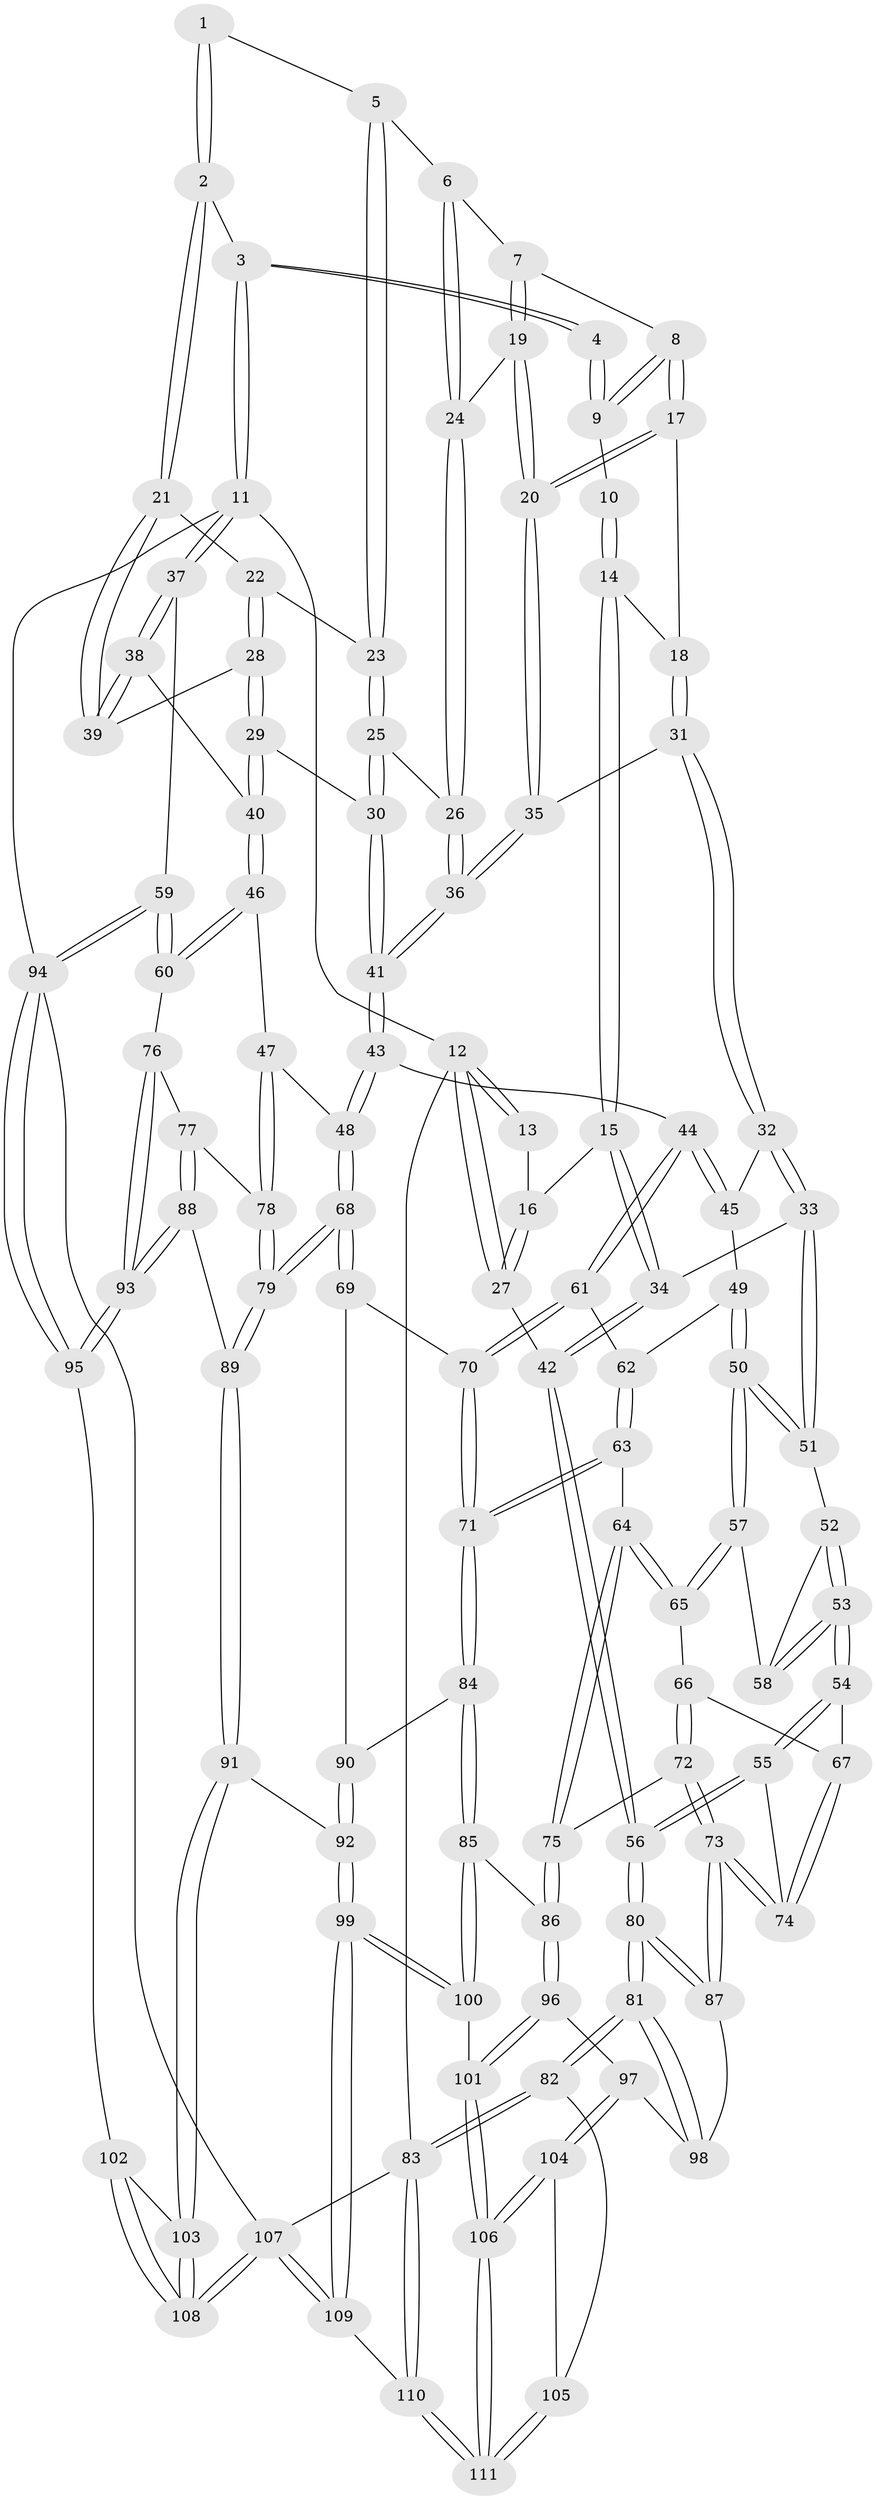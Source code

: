 // Generated by graph-tools (version 1.1) at 2025/38/03/09/25 02:38:56]
// undirected, 111 vertices, 274 edges
graph export_dot {
graph [start="1"]
  node [color=gray90,style=filled];
  1 [pos="+0.6587348822029704+0.016763045777204204"];
  2 [pos="+0.8387046793318876+0.09702629018345829"];
  3 [pos="+1+0"];
  4 [pos="+0.5700718293576175+0"];
  5 [pos="+0.6559413538291021+0.07395418245589351"];
  6 [pos="+0.5995544050435603+0.11188706584533473"];
  7 [pos="+0.5025743877395824+0"];
  8 [pos="+0.4360777015576985+0"];
  9 [pos="+0.43126765340396556+0"];
  10 [pos="+0.28360219405635145+0"];
  11 [pos="+1+0"];
  12 [pos="+0+0"];
  13 [pos="+0.27347404551653537+0"];
  14 [pos="+0.2402949696221489+0.10851250337983703"];
  15 [pos="+0.1344796751338969+0.1821986421546215"];
  16 [pos="+0.08280678293811557+0.08563126155460837"];
  17 [pos="+0.42387068844260106+0"];
  18 [pos="+0.29395617485436826+0.14859884149403227"];
  19 [pos="+0.5351151133526906+0.14453020034788996"];
  20 [pos="+0.4171828505833466+0.18774974668214292"];
  21 [pos="+0.8363660752992325+0.11033163713221722"];
  22 [pos="+0.7118535492972514+0.13724535242113983"];
  23 [pos="+0.7098240719569928+0.1370626312749667"];
  24 [pos="+0.5864188758973317+0.15825759342676063"];
  25 [pos="+0.6199039209799067+0.20240514479317726"];
  26 [pos="+0.5952683126730962+0.17414137562169377"];
  27 [pos="+0+0.004694473103183544"];
  28 [pos="+0.7213900855879135+0.22842800065481153"];
  29 [pos="+0.7000816115636161+0.2795675819569262"];
  30 [pos="+0.6262403012358382+0.27847794897255346"];
  31 [pos="+0.3608533587399238+0.2255615067989405"];
  32 [pos="+0.30849396031919246+0.28018669127518886"];
  33 [pos="+0.14641384781830521+0.2895736498023652"];
  34 [pos="+0.12149628766660164+0.26670173355646654"];
  35 [pos="+0.4066438968625284+0.2121367425976602"];
  36 [pos="+0.4475531479920427+0.24704713377040258"];
  37 [pos="+1+0.23959790652385077"];
  38 [pos="+0.913133694929238+0.2693386820912592"];
  39 [pos="+0.8502258620566835+0.14870366065935858"];
  40 [pos="+0.8520402380431196+0.34889668211362257"];
  41 [pos="+0.5496579047419596+0.3625494437672776"];
  42 [pos="+0+0.30631732306587706"];
  43 [pos="+0.5466449086643591+0.408821356809222"];
  44 [pos="+0.5128368011362141+0.4318454452693642"];
  45 [pos="+0.32499894739985297+0.33591281169008463"];
  46 [pos="+0.8387470151902453+0.42204585843513753"];
  47 [pos="+0.7951552159577736+0.44538665277977013"];
  48 [pos="+0.6162584588342336+0.45345717512508316"];
  49 [pos="+0.3069915898802952+0.44241710859152544"];
  50 [pos="+0.25028215424647876+0.46740071716502574"];
  51 [pos="+0.1499854881667589+0.3296147875541115"];
  52 [pos="+0.10226242667319035+0.43822683084567193"];
  53 [pos="+0.07433611195800208+0.48407498757600276"];
  54 [pos="+0.0606355031023977+0.501982365846072"];
  55 [pos="+0.03878147024920625+0.5214827937143878"];
  56 [pos="+0+0.5551433050521124"];
  57 [pos="+0.2477550805779954+0.472903841524467"];
  58 [pos="+0.20326285323662807+0.46925596621552795"];
  59 [pos="+1+0.5224804501995179"];
  60 [pos="+0.9102632325425548+0.49959845981584494"];
  61 [pos="+0.5111341614224059+0.4337666572687589"];
  62 [pos="+0.38450131414069894+0.4766680885710886"];
  63 [pos="+0.358039272152918+0.58547275603023"];
  64 [pos="+0.2906598263379046+0.5690665355735823"];
  65 [pos="+0.24228058018817902+0.49657287839207187"];
  66 [pos="+0.23405356068703284+0.5028505585225477"];
  67 [pos="+0.23323074106097286+0.5033059941894638"];
  68 [pos="+0.6436691965713619+0.6188069140588242"];
  69 [pos="+0.5545871895264195+0.6312869246689974"];
  70 [pos="+0.4927295692300704+0.5490933524813586"];
  71 [pos="+0.39298748183033205+0.6402195691964281"];
  72 [pos="+0.21189302817625022+0.6514719889726185"];
  73 [pos="+0.17129440150611228+0.6535486146345234"];
  74 [pos="+0.14178627087753495+0.5923669915660359"];
  75 [pos="+0.22267712204508705+0.6524388762333119"];
  76 [pos="+0.8908949677446258+0.6333467682357531"];
  77 [pos="+0.8225210044725986+0.6344832251593127"];
  78 [pos="+0.7477496352839187+0.5987737841515655"];
  79 [pos="+0.6708178100474654+0.6418806655752944"];
  80 [pos="+0+0.5987324130781952"];
  81 [pos="+0+0.8539788478198931"];
  82 [pos="+0+0.8884664519261509"];
  83 [pos="+0+1"];
  84 [pos="+0.3934221526201693+0.6536997322887375"];
  85 [pos="+0.37823076089104263+0.714585030088885"];
  86 [pos="+0.3058449999599563+0.7124440556707085"];
  87 [pos="+0.15779141117611434+0.6736129902602704"];
  88 [pos="+0.7656553247375371+0.7240534294801553"];
  89 [pos="+0.684296970436482+0.7390648534583566"];
  90 [pos="+0.5433227499639606+0.645160796046058"];
  91 [pos="+0.6451429448262492+0.8371320118103511"];
  92 [pos="+0.5081667911994138+0.8412586278654204"];
  93 [pos="+0.9726228805376796+0.7798092639976467"];
  94 [pos="+1+0.797184357993434"];
  95 [pos="+0.9802186785867515+0.7878443563329988"];
  96 [pos="+0.2332639517351907+0.7842906186963406"];
  97 [pos="+0.1827036251154199+0.7942504729994214"];
  98 [pos="+0.1371724425805724+0.7360606391093945"];
  99 [pos="+0.48113796879414616+0.8494140923792047"];
  100 [pos="+0.44231197566957353+0.8226495519511853"];
  101 [pos="+0.30440508586394804+0.8609689614358498"];
  102 [pos="+0.96728370949904+0.7993021892264417"];
  103 [pos="+0.6893115094175444+0.8805613557266357"];
  104 [pos="+0.16750944202675364+0.8721684827107973"];
  105 [pos="+0.0849915956686473+0.9062980941811535"];
  106 [pos="+0.24233753871891425+0.9223491195490421"];
  107 [pos="+0.7883030371640433+1"];
  108 [pos="+0.78482552238862+1"];
  109 [pos="+0.3984421241463164+1"];
  110 [pos="+0.3006745026356084+1"];
  111 [pos="+0.2975449416831812+1"];
  1 -- 2;
  1 -- 2;
  1 -- 5;
  2 -- 3;
  2 -- 21;
  2 -- 21;
  3 -- 4;
  3 -- 4;
  3 -- 11;
  3 -- 11;
  4 -- 9;
  4 -- 9;
  5 -- 6;
  5 -- 23;
  5 -- 23;
  6 -- 7;
  6 -- 24;
  6 -- 24;
  7 -- 8;
  7 -- 19;
  7 -- 19;
  8 -- 9;
  8 -- 9;
  8 -- 17;
  8 -- 17;
  9 -- 10;
  10 -- 14;
  10 -- 14;
  11 -- 12;
  11 -- 37;
  11 -- 37;
  11 -- 94;
  12 -- 13;
  12 -- 13;
  12 -- 27;
  12 -- 27;
  12 -- 83;
  13 -- 16;
  14 -- 15;
  14 -- 15;
  14 -- 18;
  15 -- 16;
  15 -- 34;
  15 -- 34;
  16 -- 27;
  16 -- 27;
  17 -- 18;
  17 -- 20;
  17 -- 20;
  18 -- 31;
  18 -- 31;
  19 -- 20;
  19 -- 20;
  19 -- 24;
  20 -- 35;
  20 -- 35;
  21 -- 22;
  21 -- 39;
  21 -- 39;
  22 -- 23;
  22 -- 28;
  22 -- 28;
  23 -- 25;
  23 -- 25;
  24 -- 26;
  24 -- 26;
  25 -- 26;
  25 -- 30;
  25 -- 30;
  26 -- 36;
  26 -- 36;
  27 -- 42;
  28 -- 29;
  28 -- 29;
  28 -- 39;
  29 -- 30;
  29 -- 40;
  29 -- 40;
  30 -- 41;
  30 -- 41;
  31 -- 32;
  31 -- 32;
  31 -- 35;
  32 -- 33;
  32 -- 33;
  32 -- 45;
  33 -- 34;
  33 -- 51;
  33 -- 51;
  34 -- 42;
  34 -- 42;
  35 -- 36;
  35 -- 36;
  36 -- 41;
  36 -- 41;
  37 -- 38;
  37 -- 38;
  37 -- 59;
  38 -- 39;
  38 -- 39;
  38 -- 40;
  40 -- 46;
  40 -- 46;
  41 -- 43;
  41 -- 43;
  42 -- 56;
  42 -- 56;
  43 -- 44;
  43 -- 48;
  43 -- 48;
  44 -- 45;
  44 -- 45;
  44 -- 61;
  44 -- 61;
  45 -- 49;
  46 -- 47;
  46 -- 60;
  46 -- 60;
  47 -- 48;
  47 -- 78;
  47 -- 78;
  48 -- 68;
  48 -- 68;
  49 -- 50;
  49 -- 50;
  49 -- 62;
  50 -- 51;
  50 -- 51;
  50 -- 57;
  50 -- 57;
  51 -- 52;
  52 -- 53;
  52 -- 53;
  52 -- 58;
  53 -- 54;
  53 -- 54;
  53 -- 58;
  53 -- 58;
  54 -- 55;
  54 -- 55;
  54 -- 67;
  55 -- 56;
  55 -- 56;
  55 -- 74;
  56 -- 80;
  56 -- 80;
  57 -- 58;
  57 -- 65;
  57 -- 65;
  59 -- 60;
  59 -- 60;
  59 -- 94;
  59 -- 94;
  60 -- 76;
  61 -- 62;
  61 -- 70;
  61 -- 70;
  62 -- 63;
  62 -- 63;
  63 -- 64;
  63 -- 71;
  63 -- 71;
  64 -- 65;
  64 -- 65;
  64 -- 75;
  64 -- 75;
  65 -- 66;
  66 -- 67;
  66 -- 72;
  66 -- 72;
  67 -- 74;
  67 -- 74;
  68 -- 69;
  68 -- 69;
  68 -- 79;
  68 -- 79;
  69 -- 70;
  69 -- 90;
  70 -- 71;
  70 -- 71;
  71 -- 84;
  71 -- 84;
  72 -- 73;
  72 -- 73;
  72 -- 75;
  73 -- 74;
  73 -- 74;
  73 -- 87;
  73 -- 87;
  75 -- 86;
  75 -- 86;
  76 -- 77;
  76 -- 93;
  76 -- 93;
  77 -- 78;
  77 -- 88;
  77 -- 88;
  78 -- 79;
  78 -- 79;
  79 -- 89;
  79 -- 89;
  80 -- 81;
  80 -- 81;
  80 -- 87;
  80 -- 87;
  81 -- 82;
  81 -- 82;
  81 -- 98;
  81 -- 98;
  82 -- 83;
  82 -- 83;
  82 -- 105;
  83 -- 110;
  83 -- 110;
  83 -- 107;
  84 -- 85;
  84 -- 85;
  84 -- 90;
  85 -- 86;
  85 -- 100;
  85 -- 100;
  86 -- 96;
  86 -- 96;
  87 -- 98;
  88 -- 89;
  88 -- 93;
  88 -- 93;
  89 -- 91;
  89 -- 91;
  90 -- 92;
  90 -- 92;
  91 -- 92;
  91 -- 103;
  91 -- 103;
  92 -- 99;
  92 -- 99;
  93 -- 95;
  93 -- 95;
  94 -- 95;
  94 -- 95;
  94 -- 107;
  95 -- 102;
  96 -- 97;
  96 -- 101;
  96 -- 101;
  97 -- 98;
  97 -- 104;
  97 -- 104;
  99 -- 100;
  99 -- 100;
  99 -- 109;
  99 -- 109;
  100 -- 101;
  101 -- 106;
  101 -- 106;
  102 -- 103;
  102 -- 108;
  102 -- 108;
  103 -- 108;
  103 -- 108;
  104 -- 105;
  104 -- 106;
  104 -- 106;
  105 -- 111;
  105 -- 111;
  106 -- 111;
  106 -- 111;
  107 -- 108;
  107 -- 108;
  107 -- 109;
  107 -- 109;
  109 -- 110;
  110 -- 111;
  110 -- 111;
}
